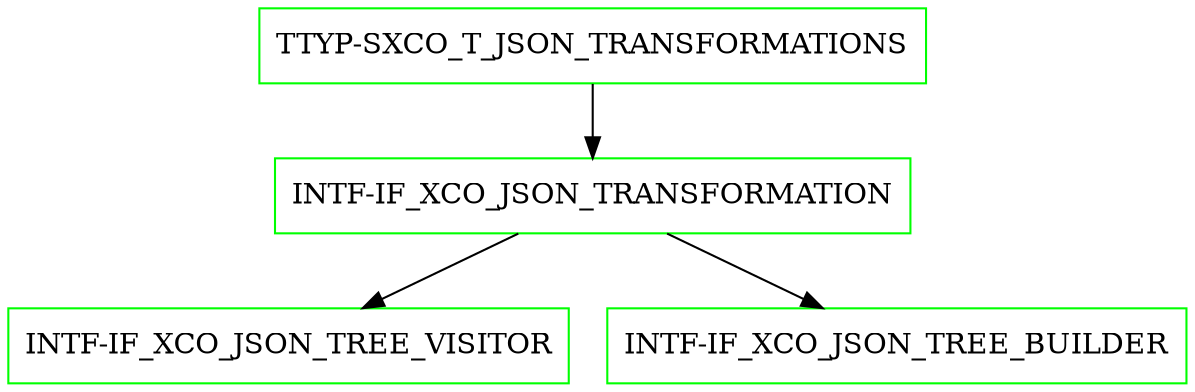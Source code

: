 digraph G {
  "TTYP-SXCO_T_JSON_TRANSFORMATIONS" [shape=box,color=green];
  "INTF-IF_XCO_JSON_TRANSFORMATION" [shape=box,color=green,URL="./INTF_IF_XCO_JSON_TRANSFORMATION.html"];
  "INTF-IF_XCO_JSON_TREE_VISITOR" [shape=box,color=green,URL="./INTF_IF_XCO_JSON_TREE_VISITOR.html"];
  "INTF-IF_XCO_JSON_TREE_BUILDER" [shape=box,color=green,URL="./INTF_IF_XCO_JSON_TREE_BUILDER.html"];
  "TTYP-SXCO_T_JSON_TRANSFORMATIONS" -> "INTF-IF_XCO_JSON_TRANSFORMATION";
  "INTF-IF_XCO_JSON_TRANSFORMATION" -> "INTF-IF_XCO_JSON_TREE_BUILDER";
  "INTF-IF_XCO_JSON_TRANSFORMATION" -> "INTF-IF_XCO_JSON_TREE_VISITOR";
}
